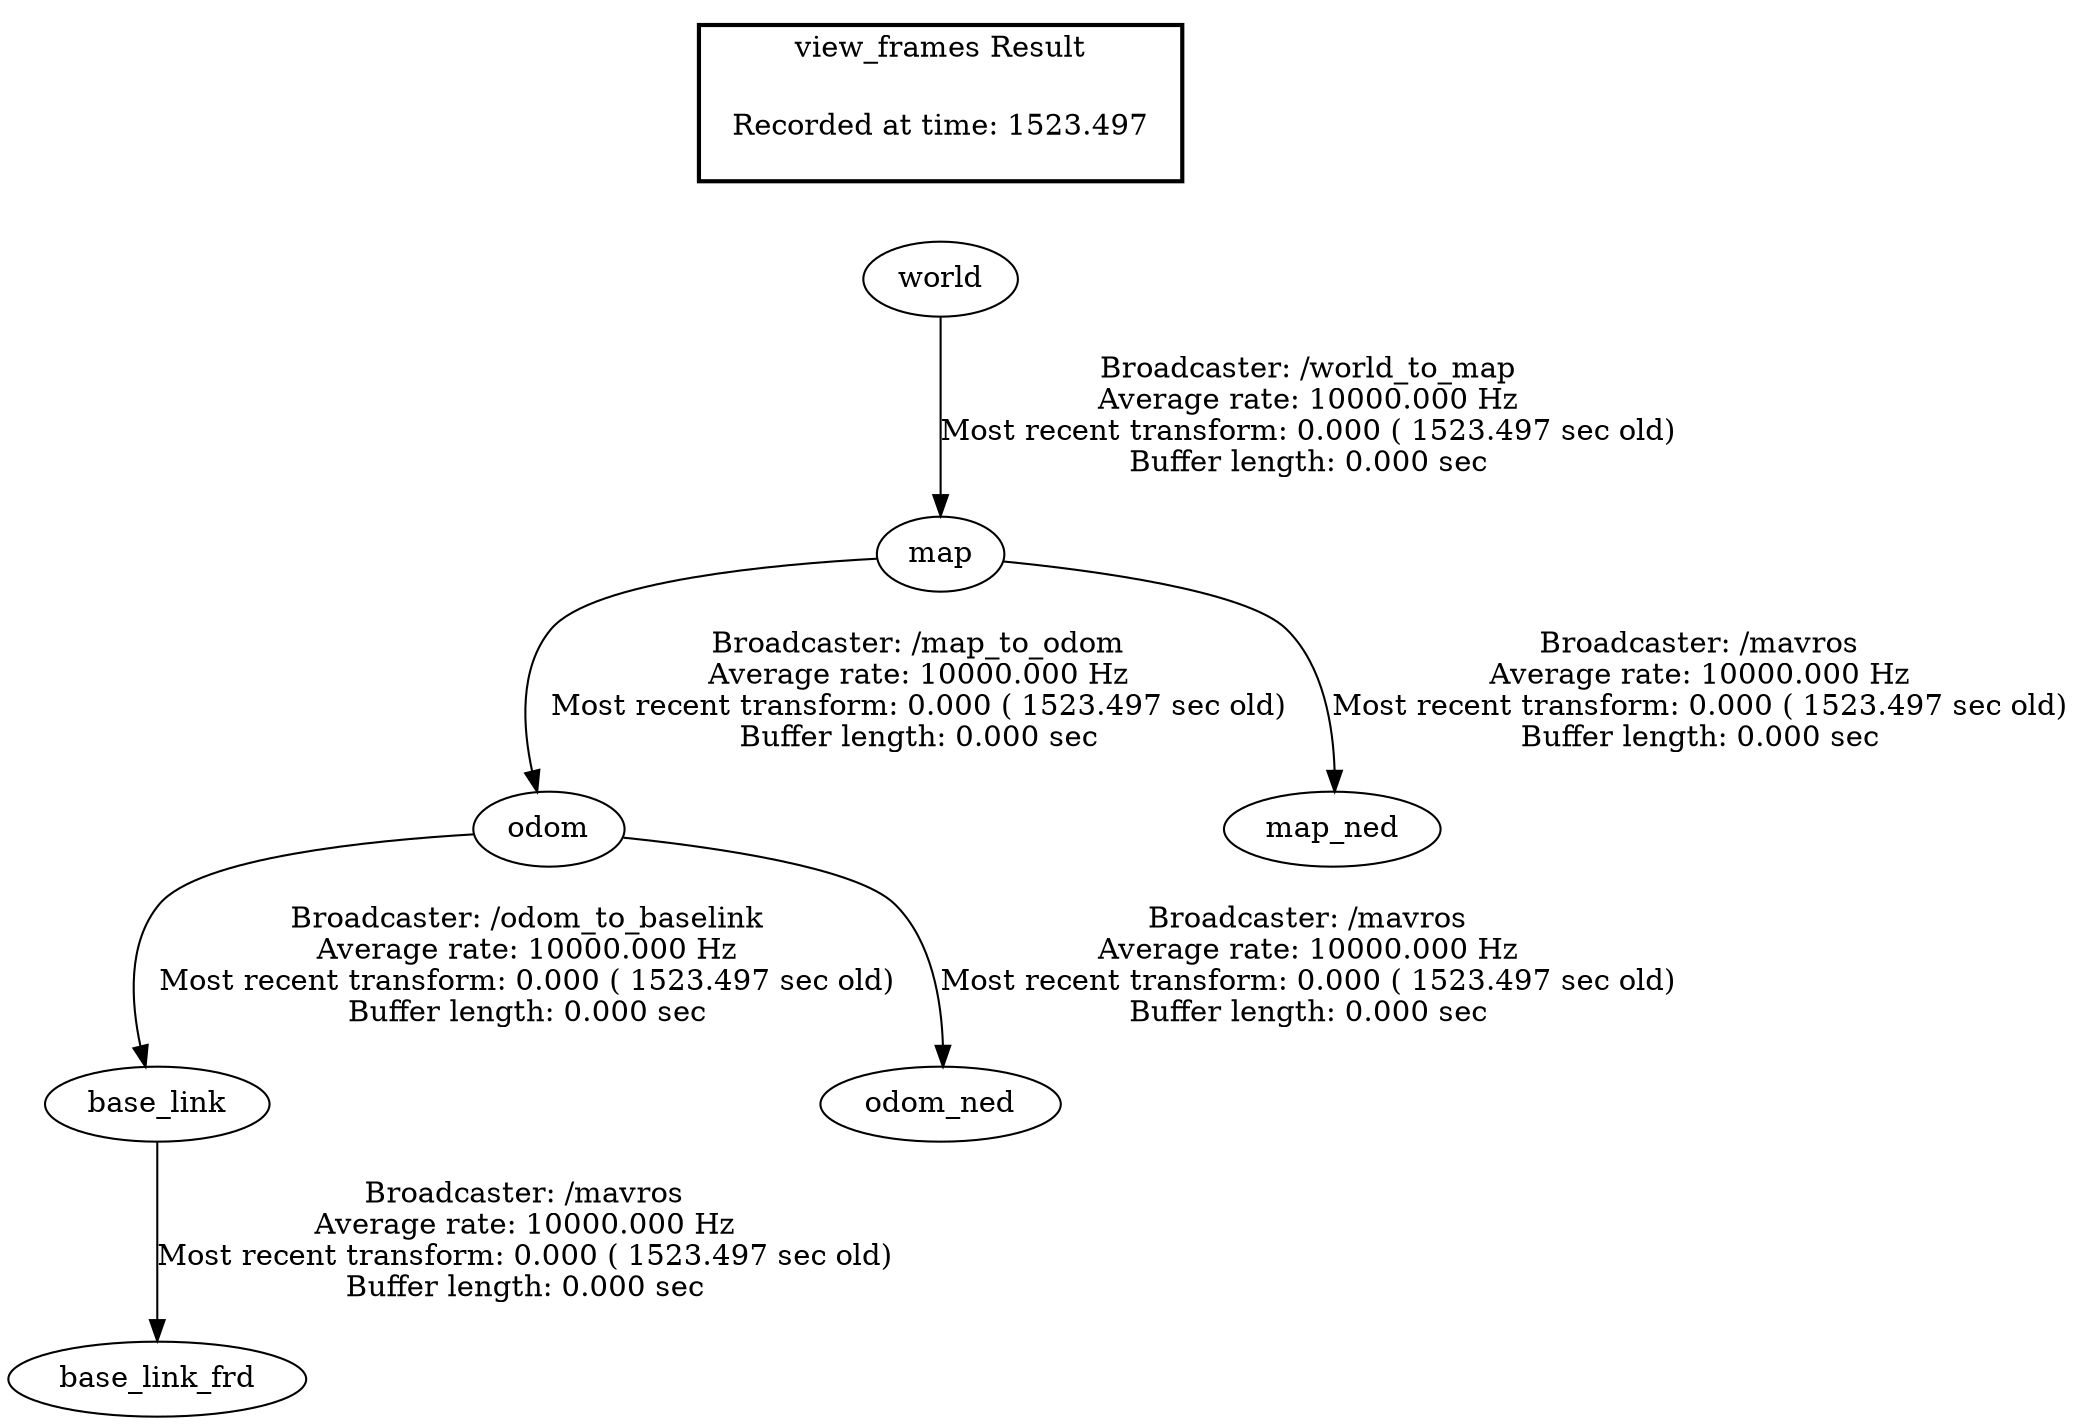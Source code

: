 digraph G {
"map" -> "odom"[label="Broadcaster: /map_to_odom\nAverage rate: 10000.000 Hz\nMost recent transform: 0.000 ( 1523.497 sec old)\nBuffer length: 0.000 sec\n"];
"world" -> "map"[label="Broadcaster: /world_to_map\nAverage rate: 10000.000 Hz\nMost recent transform: 0.000 ( 1523.497 sec old)\nBuffer length: 0.000 sec\n"];
"odom" -> "base_link"[label="Broadcaster: /odom_to_baselink\nAverage rate: 10000.000 Hz\nMost recent transform: 0.000 ( 1523.497 sec old)\nBuffer length: 0.000 sec\n"];
"map" -> "map_ned"[label="Broadcaster: /mavros\nAverage rate: 10000.000 Hz\nMost recent transform: 0.000 ( 1523.497 sec old)\nBuffer length: 0.000 sec\n"];
"odom" -> "odom_ned"[label="Broadcaster: /mavros\nAverage rate: 10000.000 Hz\nMost recent transform: 0.000 ( 1523.497 sec old)\nBuffer length: 0.000 sec\n"];
"base_link" -> "base_link_frd"[label="Broadcaster: /mavros\nAverage rate: 10000.000 Hz\nMost recent transform: 0.000 ( 1523.497 sec old)\nBuffer length: 0.000 sec\n"];
edge [style=invis];
 subgraph cluster_legend { style=bold; color=black; label ="view_frames Result";
"Recorded at time: 1523.497"[ shape=plaintext ] ;
 }->"world";
}